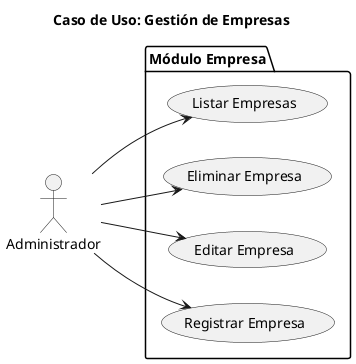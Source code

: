 @startuml
left to right direction
actor Administrador

package "Módulo Empresa" {
    usecase "Listar Empresas" as UC1
    usecase "Eliminar Empresa" as UC2
    usecase "Editar Empresa" as UC3
    usecase "Registrar Empresa" as UC4
}

Administrador --> UC1
Administrador --> UC2
Administrador --> UC3
Administrador --> UC4

title Caso de Uso: Gestión de Empresas
@enduml

